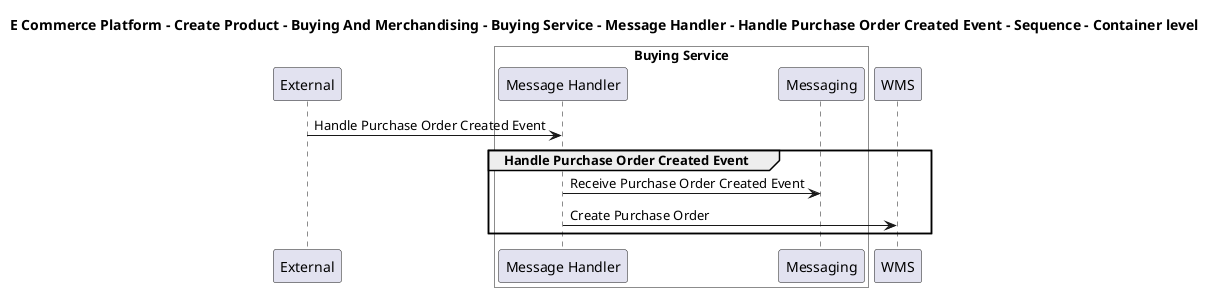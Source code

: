 @startuml

title E Commerce Platform - Create Product - Buying And Merchandising - Buying Service - Message Handler - Handle Purchase Order Created Event - Sequence - Container level

participant "External" as C4InterFlow.SoftwareSystems.ExternalSystem

box "Buying Service" #White
    participant "Message Handler" as ECommercePlatform.CreateProduct.BuyingAndMerchandising.SoftwareSystems.BuyingService.Containers.MessageHandler
    participant "Messaging" as ECommercePlatform.CreateProduct.BuyingAndMerchandising.SoftwareSystems.BuyingService.Containers.Messaging
end box

participant "WMS" as ECommercePlatform.Deliver.Fulfilment.SoftwareSystems.WMS

C4InterFlow.SoftwareSystems.ExternalSystem -> ECommercePlatform.CreateProduct.BuyingAndMerchandising.SoftwareSystems.BuyingService.Containers.MessageHandler : Handle Purchase Order Created Event
group Handle Purchase Order Created Event
ECommercePlatform.CreateProduct.BuyingAndMerchandising.SoftwareSystems.BuyingService.Containers.MessageHandler -> ECommercePlatform.CreateProduct.BuyingAndMerchandising.SoftwareSystems.BuyingService.Containers.Messaging : Receive Purchase Order Created Event
ECommercePlatform.CreateProduct.BuyingAndMerchandising.SoftwareSystems.BuyingService.Containers.MessageHandler -> ECommercePlatform.Deliver.Fulfilment.SoftwareSystems.WMS : Create Purchase Order
end


@enduml
